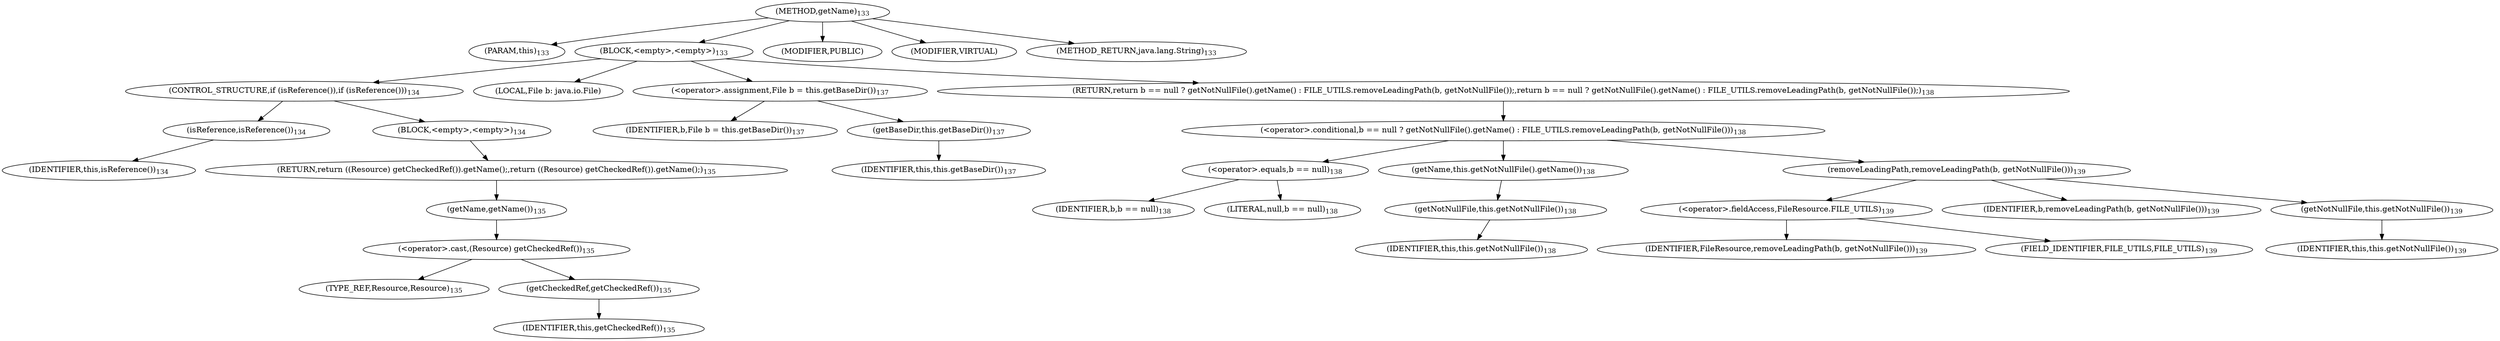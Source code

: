 digraph "getName" {  
"236" [label = <(METHOD,getName)<SUB>133</SUB>> ]
"24" [label = <(PARAM,this)<SUB>133</SUB>> ]
"237" [label = <(BLOCK,&lt;empty&gt;,&lt;empty&gt;)<SUB>133</SUB>> ]
"238" [label = <(CONTROL_STRUCTURE,if (isReference()),if (isReference()))<SUB>134</SUB>> ]
"239" [label = <(isReference,isReference())<SUB>134</SUB>> ]
"23" [label = <(IDENTIFIER,this,isReference())<SUB>134</SUB>> ]
"240" [label = <(BLOCK,&lt;empty&gt;,&lt;empty&gt;)<SUB>134</SUB>> ]
"241" [label = <(RETURN,return ((Resource) getCheckedRef()).getName();,return ((Resource) getCheckedRef()).getName();)<SUB>135</SUB>> ]
"242" [label = <(getName,getName())<SUB>135</SUB>> ]
"243" [label = <(&lt;operator&gt;.cast,(Resource) getCheckedRef())<SUB>135</SUB>> ]
"244" [label = <(TYPE_REF,Resource,Resource)<SUB>135</SUB>> ]
"245" [label = <(getCheckedRef,getCheckedRef())<SUB>135</SUB>> ]
"25" [label = <(IDENTIFIER,this,getCheckedRef())<SUB>135</SUB>> ]
"246" [label = <(LOCAL,File b: java.io.File)> ]
"247" [label = <(&lt;operator&gt;.assignment,File b = this.getBaseDir())<SUB>137</SUB>> ]
"248" [label = <(IDENTIFIER,b,File b = this.getBaseDir())<SUB>137</SUB>> ]
"249" [label = <(getBaseDir,this.getBaseDir())<SUB>137</SUB>> ]
"26" [label = <(IDENTIFIER,this,this.getBaseDir())<SUB>137</SUB>> ]
"250" [label = <(RETURN,return b == null ? getNotNullFile().getName() : FILE_UTILS.removeLeadingPath(b, getNotNullFile());,return b == null ? getNotNullFile().getName() : FILE_UTILS.removeLeadingPath(b, getNotNullFile());)<SUB>138</SUB>> ]
"251" [label = <(&lt;operator&gt;.conditional,b == null ? getNotNullFile().getName() : FILE_UTILS.removeLeadingPath(b, getNotNullFile()))<SUB>138</SUB>> ]
"252" [label = <(&lt;operator&gt;.equals,b == null)<SUB>138</SUB>> ]
"253" [label = <(IDENTIFIER,b,b == null)<SUB>138</SUB>> ]
"254" [label = <(LITERAL,null,b == null)<SUB>138</SUB>> ]
"255" [label = <(getName,this.getNotNullFile().getName())<SUB>138</SUB>> ]
"256" [label = <(getNotNullFile,this.getNotNullFile())<SUB>138</SUB>> ]
"27" [label = <(IDENTIFIER,this,this.getNotNullFile())<SUB>138</SUB>> ]
"257" [label = <(removeLeadingPath,removeLeadingPath(b, getNotNullFile()))<SUB>139</SUB>> ]
"258" [label = <(&lt;operator&gt;.fieldAccess,FileResource.FILE_UTILS)<SUB>139</SUB>> ]
"259" [label = <(IDENTIFIER,FileResource,removeLeadingPath(b, getNotNullFile()))<SUB>139</SUB>> ]
"260" [label = <(FIELD_IDENTIFIER,FILE_UTILS,FILE_UTILS)<SUB>139</SUB>> ]
"261" [label = <(IDENTIFIER,b,removeLeadingPath(b, getNotNullFile()))<SUB>139</SUB>> ]
"262" [label = <(getNotNullFile,this.getNotNullFile())<SUB>139</SUB>> ]
"28" [label = <(IDENTIFIER,this,this.getNotNullFile())<SUB>139</SUB>> ]
"263" [label = <(MODIFIER,PUBLIC)> ]
"264" [label = <(MODIFIER,VIRTUAL)> ]
"265" [label = <(METHOD_RETURN,java.lang.String)<SUB>133</SUB>> ]
  "236" -> "24" 
  "236" -> "237" 
  "236" -> "263" 
  "236" -> "264" 
  "236" -> "265" 
  "237" -> "238" 
  "237" -> "246" 
  "237" -> "247" 
  "237" -> "250" 
  "238" -> "239" 
  "238" -> "240" 
  "239" -> "23" 
  "240" -> "241" 
  "241" -> "242" 
  "242" -> "243" 
  "243" -> "244" 
  "243" -> "245" 
  "245" -> "25" 
  "247" -> "248" 
  "247" -> "249" 
  "249" -> "26" 
  "250" -> "251" 
  "251" -> "252" 
  "251" -> "255" 
  "251" -> "257" 
  "252" -> "253" 
  "252" -> "254" 
  "255" -> "256" 
  "256" -> "27" 
  "257" -> "258" 
  "257" -> "261" 
  "257" -> "262" 
  "258" -> "259" 
  "258" -> "260" 
  "262" -> "28" 
}
